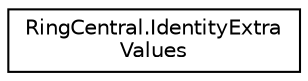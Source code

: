 digraph "Graphical Class Hierarchy"
{
 // LATEX_PDF_SIZE
  edge [fontname="Helvetica",fontsize="10",labelfontname="Helvetica",labelfontsize="10"];
  node [fontname="Helvetica",fontsize="10",shape=record];
  rankdir="LR";
  Node0 [label="RingCentral.IdentityExtra\lValues",height=0.2,width=0.4,color="black", fillcolor="white", style="filled",URL="$classRingCentral_1_1IdentityExtraValues.html",tooltip="Additional data to store along the identity."];
}
